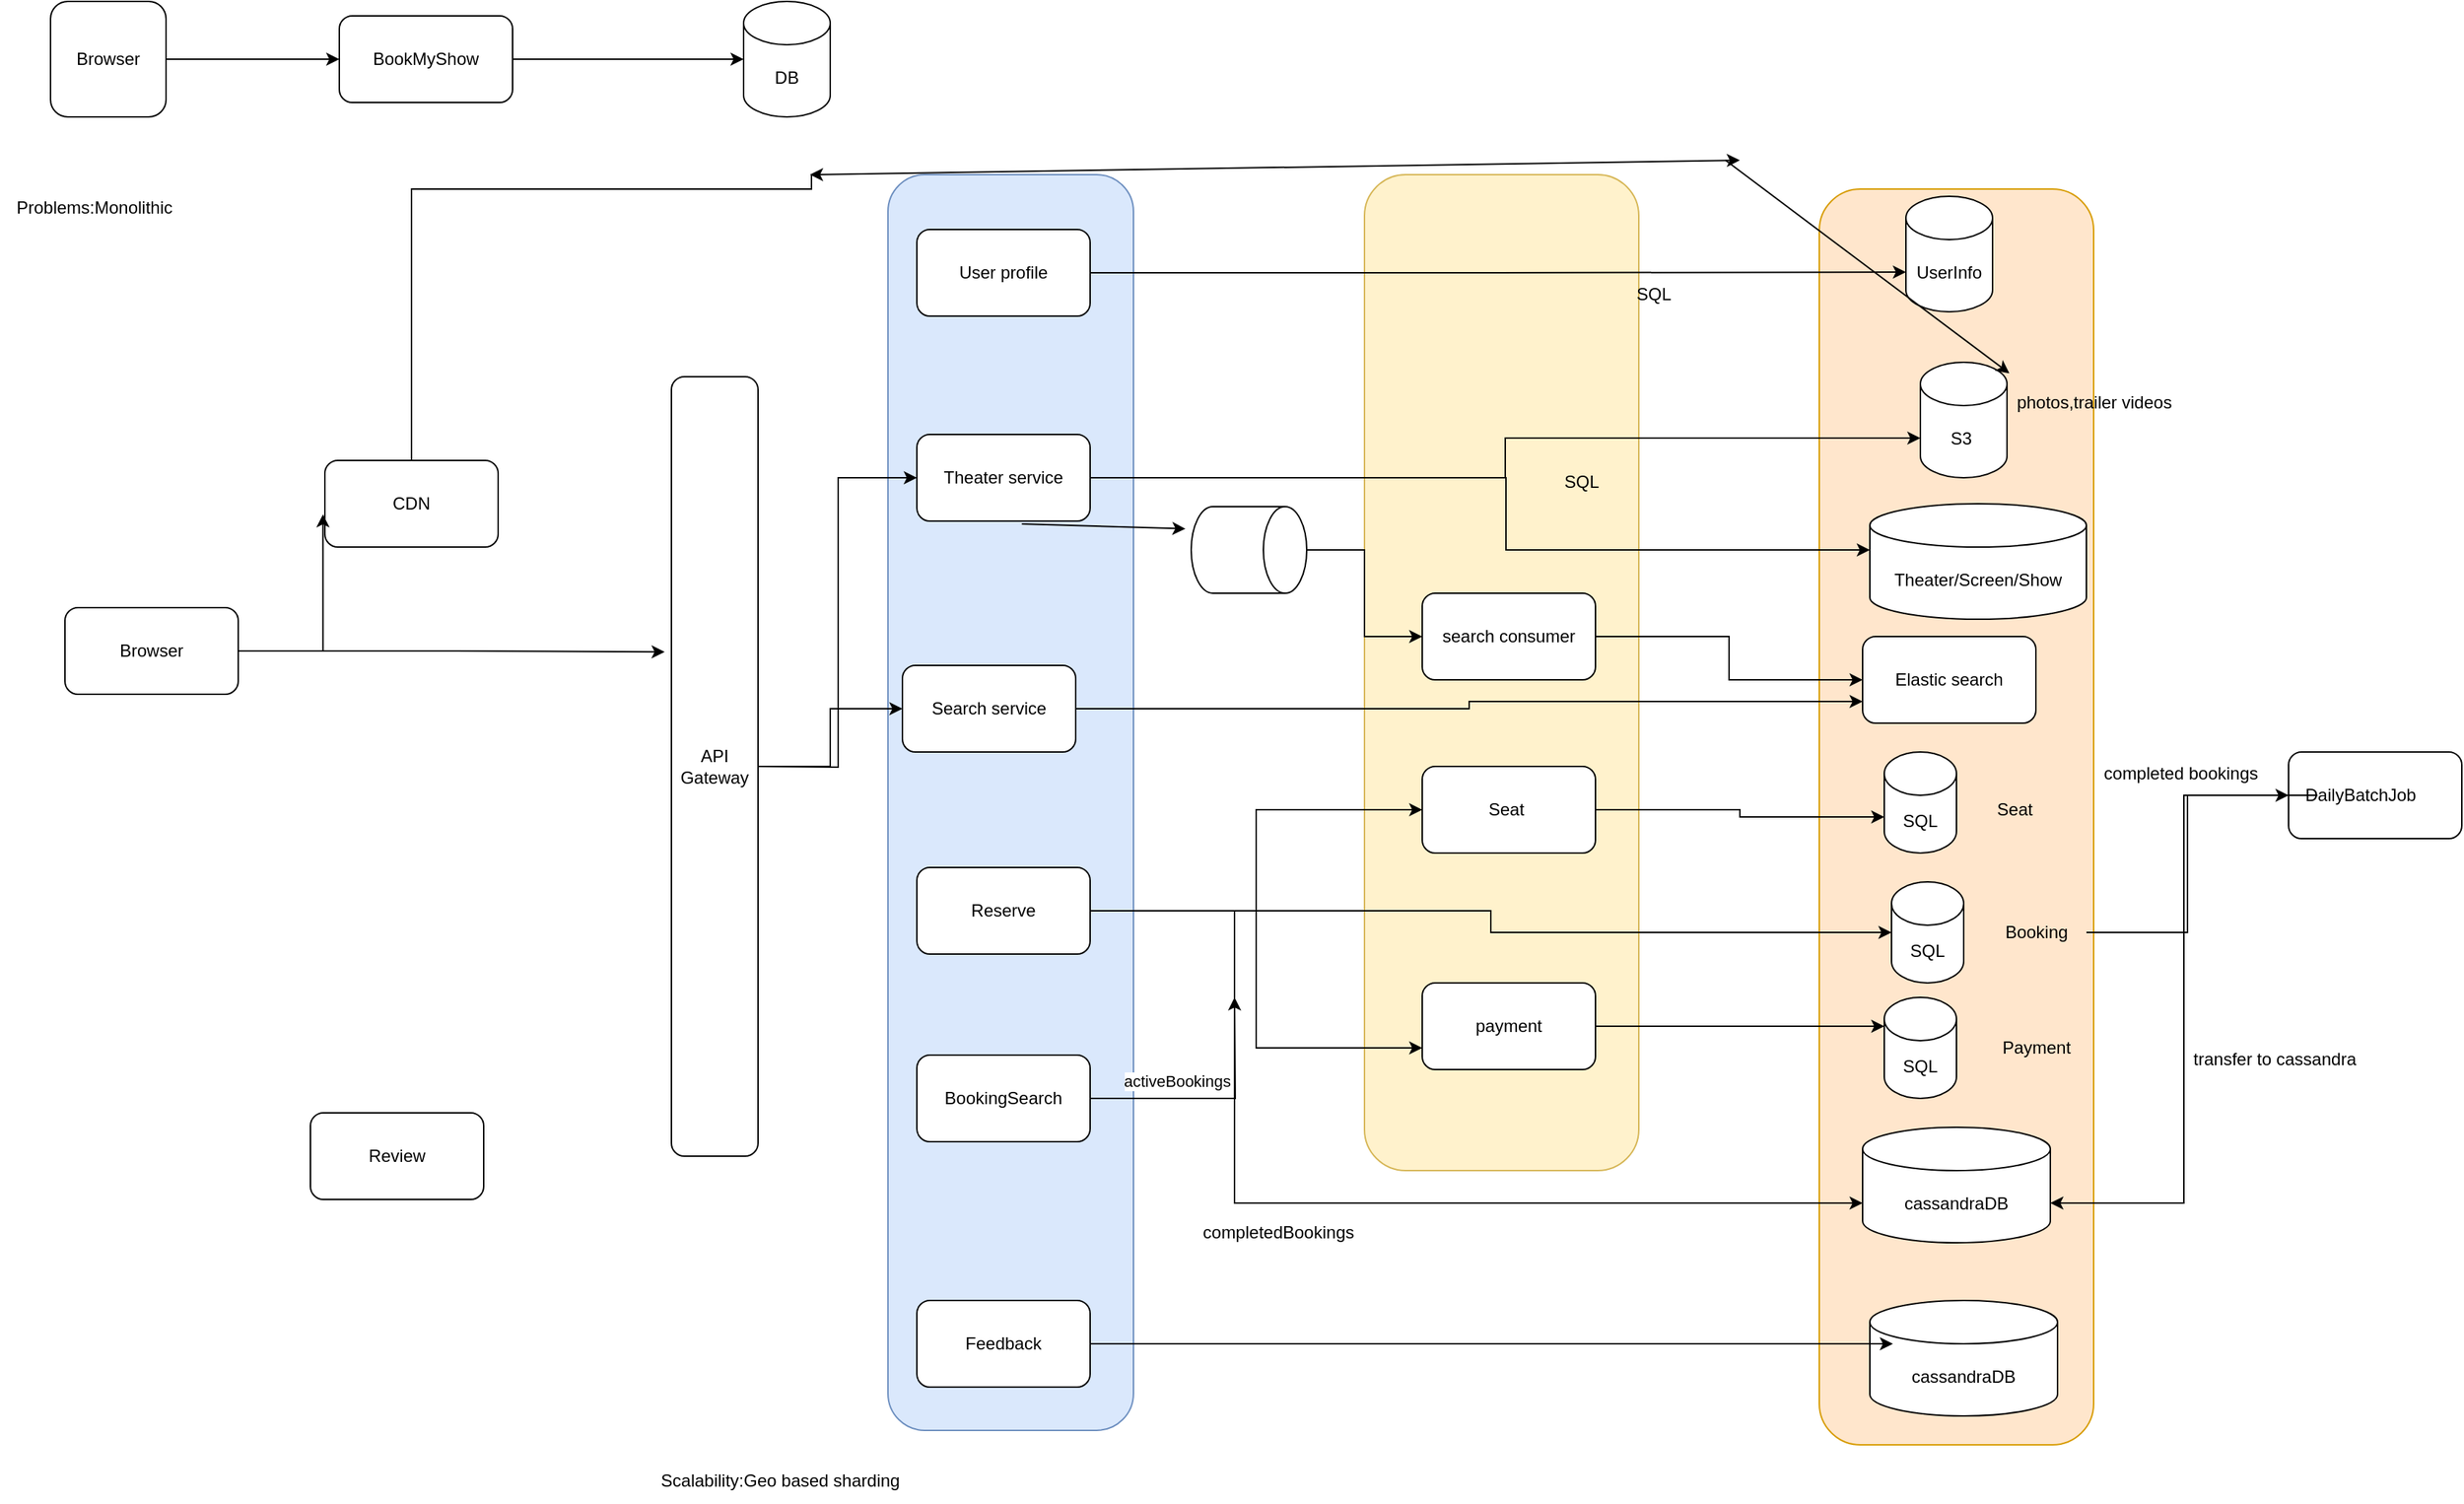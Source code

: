 <mxfile version="26.0.6">
  <diagram name="Page-1" id="o-n1tFOPhnPfM0DJSu6C">
    <mxGraphModel dx="794" dy="412" grid="1" gridSize="10" guides="1" tooltips="1" connect="1" arrows="1" fold="1" page="1" pageScale="1" pageWidth="3300" pageHeight="2300" math="0" shadow="0">
      <root>
        <mxCell id="0" />
        <mxCell id="1" parent="0" />
        <mxCell id="7WMiF16j-ZwpSi8MyvZR-64" value="" style="rounded=1;whiteSpace=wrap;html=1;fillColor=#ffe6cc;strokeColor=#d79b00;" vertex="1" parent="1">
          <mxGeometry x="1305" y="230" width="190" height="870" as="geometry" />
        </mxCell>
        <mxCell id="7WMiF16j-ZwpSi8MyvZR-60" value="" style="rounded=1;whiteSpace=wrap;html=1;fillColor=#fff2cc;strokeColor=#d6b656;" vertex="1" parent="1">
          <mxGeometry x="990" y="220" width="190" height="690" as="geometry" />
        </mxCell>
        <mxCell id="7WMiF16j-ZwpSi8MyvZR-59" value="" style="rounded=1;whiteSpace=wrap;html=1;fillColor=#dae8fc;strokeColor=#6c8ebf;" vertex="1" parent="1">
          <mxGeometry x="660" y="220" width="170" height="870" as="geometry" />
        </mxCell>
        <mxCell id="7WMiF16j-ZwpSi8MyvZR-3" style="edgeStyle=orthogonalEdgeStyle;rounded=0;orthogonalLoop=1;jettySize=auto;html=1;" edge="1" parent="1" source="7WMiF16j-ZwpSi8MyvZR-2" target="7WMiF16j-ZwpSi8MyvZR-4">
          <mxGeometry relative="1" as="geometry">
            <mxPoint x="310" y="140" as="targetPoint" />
          </mxGeometry>
        </mxCell>
        <mxCell id="7WMiF16j-ZwpSi8MyvZR-2" value="Browser" style="rounded=1;whiteSpace=wrap;html=1;" vertex="1" parent="1">
          <mxGeometry x="80" y="100" width="80" height="80" as="geometry" />
        </mxCell>
        <mxCell id="7WMiF16j-ZwpSi8MyvZR-7" style="edgeStyle=orthogonalEdgeStyle;rounded=0;orthogonalLoop=1;jettySize=auto;html=1;entryX=0;entryY=0.5;entryDx=0;entryDy=0;" edge="1" parent="1" source="7WMiF16j-ZwpSi8MyvZR-4">
          <mxGeometry relative="1" as="geometry">
            <mxPoint x="560" y="140" as="targetPoint" />
          </mxGeometry>
        </mxCell>
        <mxCell id="7WMiF16j-ZwpSi8MyvZR-4" value="BookMyShow" style="rounded=1;whiteSpace=wrap;html=1;" vertex="1" parent="1">
          <mxGeometry x="280" y="110" width="120" height="60" as="geometry" />
        </mxCell>
        <mxCell id="7WMiF16j-ZwpSi8MyvZR-8" value="DB" style="shape=cylinder3;whiteSpace=wrap;html=1;boundedLbl=1;backgroundOutline=1;size=15;" vertex="1" parent="1">
          <mxGeometry x="560" y="100" width="60" height="80" as="geometry" />
        </mxCell>
        <mxCell id="7WMiF16j-ZwpSi8MyvZR-9" value="Problems:Monolithic" style="text;html=1;align=center;verticalAlign=middle;resizable=0;points=[];autosize=1;strokeColor=none;fillColor=none;" vertex="1" parent="1">
          <mxGeometry x="45" y="228" width="130" height="30" as="geometry" />
        </mxCell>
        <mxCell id="7WMiF16j-ZwpSi8MyvZR-20" style="edgeStyle=orthogonalEdgeStyle;rounded=0;orthogonalLoop=1;jettySize=auto;html=1;" edge="1" parent="1" source="7WMiF16j-ZwpSi8MyvZR-10" target="7WMiF16j-ZwpSi8MyvZR-21">
          <mxGeometry relative="1" as="geometry">
            <mxPoint x="1050" y="310" as="targetPoint" />
            <Array as="points">
              <mxPoint x="1088" y="430" />
              <mxPoint x="1088" y="480" />
            </Array>
          </mxGeometry>
        </mxCell>
        <mxCell id="7WMiF16j-ZwpSi8MyvZR-10" value="Theater service" style="rounded=1;whiteSpace=wrap;html=1;" vertex="1" parent="1">
          <mxGeometry x="680" y="400" width="120" height="60" as="geometry" />
        </mxCell>
        <mxCell id="7WMiF16j-ZwpSi8MyvZR-11" value="Search service" style="rounded=1;whiteSpace=wrap;html=1;" vertex="1" parent="1">
          <mxGeometry x="670" y="560" width="120" height="60" as="geometry" />
        </mxCell>
        <mxCell id="7WMiF16j-ZwpSi8MyvZR-61" style="edgeStyle=orthogonalEdgeStyle;rounded=0;orthogonalLoop=1;jettySize=auto;html=1;entryX=0;entryY=0.5;entryDx=0;entryDy=0;" edge="1" parent="1" source="7WMiF16j-ZwpSi8MyvZR-12" target="7WMiF16j-ZwpSi8MyvZR-13">
          <mxGeometry relative="1" as="geometry" />
        </mxCell>
        <mxCell id="7WMiF16j-ZwpSi8MyvZR-63" style="edgeStyle=orthogonalEdgeStyle;rounded=0;orthogonalLoop=1;jettySize=auto;html=1;entryX=0;entryY=0.75;entryDx=0;entryDy=0;" edge="1" parent="1" source="7WMiF16j-ZwpSi8MyvZR-12" target="7WMiF16j-ZwpSi8MyvZR-14">
          <mxGeometry relative="1" as="geometry" />
        </mxCell>
        <mxCell id="7WMiF16j-ZwpSi8MyvZR-12" value="Reserve" style="rounded=1;whiteSpace=wrap;html=1;" vertex="1" parent="1">
          <mxGeometry x="680" y="700" width="120" height="60" as="geometry" />
        </mxCell>
        <mxCell id="7WMiF16j-ZwpSi8MyvZR-47" style="edgeStyle=orthogonalEdgeStyle;rounded=0;orthogonalLoop=1;jettySize=auto;html=1;entryX=0;entryY=0;entryDx=0;entryDy=45;entryPerimeter=0;" edge="1" parent="1" source="7WMiF16j-ZwpSi8MyvZR-13" target="7WMiF16j-ZwpSi8MyvZR-52">
          <mxGeometry relative="1" as="geometry">
            <mxPoint x="1270" y="660" as="targetPoint" />
          </mxGeometry>
        </mxCell>
        <mxCell id="7WMiF16j-ZwpSi8MyvZR-13" value="Seat&amp;nbsp;" style="rounded=1;whiteSpace=wrap;html=1;" vertex="1" parent="1">
          <mxGeometry x="1030" y="630" width="120" height="60" as="geometry" />
        </mxCell>
        <mxCell id="7WMiF16j-ZwpSi8MyvZR-49" style="edgeStyle=orthogonalEdgeStyle;rounded=0;orthogonalLoop=1;jettySize=auto;html=1;" edge="1" parent="1" source="7WMiF16j-ZwpSi8MyvZR-14" target="7WMiF16j-ZwpSi8MyvZR-50">
          <mxGeometry relative="1" as="geometry">
            <mxPoint x="1270" y="800" as="targetPoint" />
            <Array as="points">
              <mxPoint x="1120" y="815" />
              <mxPoint x="1120" y="815" />
            </Array>
          </mxGeometry>
        </mxCell>
        <mxCell id="7WMiF16j-ZwpSi8MyvZR-14" value="payment" style="rounded=1;whiteSpace=wrap;html=1;" vertex="1" parent="1">
          <mxGeometry x="1030" y="780" width="120" height="60" as="geometry" />
        </mxCell>
        <mxCell id="7WMiF16j-ZwpSi8MyvZR-17" value="Review" style="rounded=1;whiteSpace=wrap;html=1;" vertex="1" parent="1">
          <mxGeometry x="260" y="870" width="120" height="60" as="geometry" />
        </mxCell>
        <mxCell id="7WMiF16j-ZwpSi8MyvZR-19" style="edgeStyle=orthogonalEdgeStyle;rounded=0;orthogonalLoop=1;jettySize=auto;html=1;entryX=0;entryY=0.5;entryDx=0;entryDy=0;" edge="1" parent="1" target="7WMiF16j-ZwpSi8MyvZR-10">
          <mxGeometry relative="1" as="geometry">
            <mxPoint x="570" y="630" as="sourcePoint" />
          </mxGeometry>
        </mxCell>
        <mxCell id="7WMiF16j-ZwpSi8MyvZR-44" style="edgeStyle=orthogonalEdgeStyle;rounded=0;orthogonalLoop=1;jettySize=auto;html=1;entryX=0;entryY=0.5;entryDx=0;entryDy=0;" edge="1" parent="1" source="7WMiF16j-ZwpSi8MyvZR-18" target="7WMiF16j-ZwpSi8MyvZR-11">
          <mxGeometry relative="1" as="geometry" />
        </mxCell>
        <mxCell id="7WMiF16j-ZwpSi8MyvZR-18" value="API Gateway" style="rounded=1;whiteSpace=wrap;html=1;" vertex="1" parent="1">
          <mxGeometry x="510" y="360" width="60" height="540" as="geometry" />
        </mxCell>
        <mxCell id="7WMiF16j-ZwpSi8MyvZR-21" value="Theater/Screen/Show" style="shape=cylinder3;whiteSpace=wrap;html=1;boundedLbl=1;backgroundOutline=1;size=15;" vertex="1" parent="1">
          <mxGeometry x="1340" y="448" width="150" height="80" as="geometry" />
        </mxCell>
        <mxCell id="7WMiF16j-ZwpSi8MyvZR-22" value="User profile" style="rounded=1;whiteSpace=wrap;html=1;" vertex="1" parent="1">
          <mxGeometry x="680" y="258" width="120" height="60" as="geometry" />
        </mxCell>
        <mxCell id="7WMiF16j-ZwpSi8MyvZR-24" value="UserInfo" style="shape=cylinder3;whiteSpace=wrap;html=1;boundedLbl=1;backgroundOutline=1;size=15;" vertex="1" parent="1">
          <mxGeometry x="1365" y="235" width="60" height="80" as="geometry" />
        </mxCell>
        <mxCell id="7WMiF16j-ZwpSi8MyvZR-26" value="SQL" style="text;html=1;align=center;verticalAlign=middle;resizable=0;points=[];autosize=1;strokeColor=none;fillColor=none;" vertex="1" parent="1">
          <mxGeometry x="1115" y="418" width="50" height="30" as="geometry" />
        </mxCell>
        <mxCell id="7WMiF16j-ZwpSi8MyvZR-27" value="SQL" style="text;html=1;align=center;verticalAlign=middle;resizable=0;points=[];autosize=1;strokeColor=none;fillColor=none;" vertex="1" parent="1">
          <mxGeometry x="1165" y="288" width="50" height="30" as="geometry" />
        </mxCell>
        <mxCell id="7WMiF16j-ZwpSi8MyvZR-28" value="S3&amp;nbsp;" style="shape=cylinder3;whiteSpace=wrap;html=1;boundedLbl=1;backgroundOutline=1;size=15;" vertex="1" parent="1">
          <mxGeometry x="1375" y="350" width="60" height="80" as="geometry" />
        </mxCell>
        <mxCell id="7WMiF16j-ZwpSi8MyvZR-31" value="photos,trailer videos" style="text;html=1;align=center;verticalAlign=middle;resizable=0;points=[];autosize=1;strokeColor=none;fillColor=none;" vertex="1" parent="1">
          <mxGeometry x="1430" y="363" width="130" height="30" as="geometry" />
        </mxCell>
        <mxCell id="7WMiF16j-ZwpSi8MyvZR-34" style="edgeStyle=orthogonalEdgeStyle;rounded=0;orthogonalLoop=1;jettySize=auto;html=1;" edge="1" parent="1" source="7WMiF16j-ZwpSi8MyvZR-33">
          <mxGeometry relative="1" as="geometry">
            <mxPoint x="606" y="220" as="targetPoint" />
            <Array as="points">
              <mxPoint x="330" y="230" />
              <mxPoint x="607" y="230" />
            </Array>
          </mxGeometry>
        </mxCell>
        <mxCell id="7WMiF16j-ZwpSi8MyvZR-33" value="CDN" style="rounded=1;whiteSpace=wrap;html=1;" vertex="1" parent="1">
          <mxGeometry x="270" y="418" width="120" height="60" as="geometry" />
        </mxCell>
        <mxCell id="7WMiF16j-ZwpSi8MyvZR-35" value="" style="endArrow=classic;html=1;rounded=0;" edge="1" parent="1">
          <mxGeometry width="50" height="50" relative="1" as="geometry">
            <mxPoint x="610" y="220" as="sourcePoint" />
            <mxPoint x="1250" y="210" as="targetPoint" />
          </mxGeometry>
        </mxCell>
        <mxCell id="7WMiF16j-ZwpSi8MyvZR-36" value="" style="endArrow=classic;html=1;rounded=0;entryX=0.051;entryY=-0.178;entryDx=0;entryDy=0;entryPerimeter=0;" edge="1" parent="1" target="7WMiF16j-ZwpSi8MyvZR-31">
          <mxGeometry width="50" height="50" relative="1" as="geometry">
            <mxPoint x="1240" y="210" as="sourcePoint" />
            <mxPoint x="970" y="350" as="targetPoint" />
          </mxGeometry>
        </mxCell>
        <mxCell id="7WMiF16j-ZwpSi8MyvZR-50" value="SQL" style="shape=cylinder3;whiteSpace=wrap;html=1;boundedLbl=1;backgroundOutline=1;size=15;" vertex="1" parent="1">
          <mxGeometry x="1350" y="790" width="50" height="70" as="geometry" />
        </mxCell>
        <mxCell id="7WMiF16j-ZwpSi8MyvZR-52" value="SQL" style="shape=cylinder3;whiteSpace=wrap;html=1;boundedLbl=1;backgroundOutline=1;size=15;" vertex="1" parent="1">
          <mxGeometry x="1350" y="620" width="50" height="70" as="geometry" />
        </mxCell>
        <mxCell id="7WMiF16j-ZwpSi8MyvZR-55" value="" style="edgeStyle=orthogonalEdgeStyle;rounded=0;orthogonalLoop=1;jettySize=auto;html=1;" edge="1" parent="1" source="7WMiF16j-ZwpSi8MyvZR-12" target="7WMiF16j-ZwpSi8MyvZR-54">
          <mxGeometry relative="1" as="geometry">
            <mxPoint x="1270" y="740" as="targetPoint" />
            <mxPoint x="820" y="740" as="sourcePoint" />
          </mxGeometry>
        </mxCell>
        <mxCell id="7WMiF16j-ZwpSi8MyvZR-85" value="activeBookings" style="edgeLabel;html=1;align=center;verticalAlign=middle;resizable=0;points=[];" vertex="1" connectable="0" parent="7WMiF16j-ZwpSi8MyvZR-55">
          <mxGeometry x="-0.421" y="8" relative="1" as="geometry">
            <mxPoint x="-105" y="126" as="offset" />
          </mxGeometry>
        </mxCell>
        <mxCell id="7WMiF16j-ZwpSi8MyvZR-54" value="SQL" style="shape=cylinder3;whiteSpace=wrap;html=1;boundedLbl=1;backgroundOutline=1;size=15;" vertex="1" parent="1">
          <mxGeometry x="1355" y="710" width="50" height="70" as="geometry" />
        </mxCell>
        <mxCell id="7WMiF16j-ZwpSi8MyvZR-56" value="Seat" style="text;html=1;align=center;verticalAlign=middle;resizable=0;points=[];autosize=1;strokeColor=none;fillColor=none;" vertex="1" parent="1">
          <mxGeometry x="1415" y="645" width="50" height="30" as="geometry" />
        </mxCell>
        <mxCell id="7WMiF16j-ZwpSi8MyvZR-81" style="edgeStyle=orthogonalEdgeStyle;rounded=0;orthogonalLoop=1;jettySize=auto;html=1;entryX=0;entryY=0.5;entryDx=0;entryDy=0;" edge="1" parent="1" source="7WMiF16j-ZwpSi8MyvZR-57" target="7WMiF16j-ZwpSi8MyvZR-76">
          <mxGeometry relative="1" as="geometry" />
        </mxCell>
        <mxCell id="7WMiF16j-ZwpSi8MyvZR-57" value="Booking" style="text;html=1;align=center;verticalAlign=middle;resizable=0;points=[];autosize=1;strokeColor=none;fillColor=none;" vertex="1" parent="1">
          <mxGeometry x="1420" y="730" width="70" height="30" as="geometry" />
        </mxCell>
        <mxCell id="7WMiF16j-ZwpSi8MyvZR-58" value="Payment" style="text;html=1;align=center;verticalAlign=middle;resizable=0;points=[];autosize=1;strokeColor=none;fillColor=none;" vertex="1" parent="1">
          <mxGeometry x="1420" y="810" width="70" height="30" as="geometry" />
        </mxCell>
        <mxCell id="7WMiF16j-ZwpSi8MyvZR-65" value="" style="edgeStyle=orthogonalEdgeStyle;rounded=0;orthogonalLoop=1;jettySize=auto;html=1;entryX=0;entryY=0;entryDx=0;entryDy=52.5;entryPerimeter=0;" edge="1" parent="1" source="7WMiF16j-ZwpSi8MyvZR-22" target="7WMiF16j-ZwpSi8MyvZR-24">
          <mxGeometry relative="1" as="geometry">
            <mxPoint x="800" y="288" as="sourcePoint" />
            <mxPoint x="1285" y="281" as="targetPoint" />
          </mxGeometry>
        </mxCell>
        <mxCell id="7WMiF16j-ZwpSi8MyvZR-66" style="edgeStyle=orthogonalEdgeStyle;rounded=0;orthogonalLoop=1;jettySize=auto;html=1;entryX=0;entryY=0;entryDx=0;entryDy=52.5;entryPerimeter=0;" edge="1" parent="1" source="7WMiF16j-ZwpSi8MyvZR-10" target="7WMiF16j-ZwpSi8MyvZR-28">
          <mxGeometry relative="1" as="geometry" />
        </mxCell>
        <mxCell id="7WMiF16j-ZwpSi8MyvZR-74" style="edgeStyle=orthogonalEdgeStyle;rounded=0;orthogonalLoop=1;jettySize=auto;html=1;" edge="1" parent="1" source="7WMiF16j-ZwpSi8MyvZR-67" target="7WMiF16j-ZwpSi8MyvZR-73">
          <mxGeometry relative="1" as="geometry" />
        </mxCell>
        <mxCell id="7WMiF16j-ZwpSi8MyvZR-67" value="search consumer" style="rounded=1;whiteSpace=wrap;html=1;" vertex="1" parent="1">
          <mxGeometry x="1030" y="510" width="120" height="60" as="geometry" />
        </mxCell>
        <mxCell id="7WMiF16j-ZwpSi8MyvZR-72" style="edgeStyle=orthogonalEdgeStyle;rounded=0;orthogonalLoop=1;jettySize=auto;html=1;" edge="1" parent="1" source="7WMiF16j-ZwpSi8MyvZR-68" target="7WMiF16j-ZwpSi8MyvZR-67">
          <mxGeometry relative="1" as="geometry" />
        </mxCell>
        <mxCell id="7WMiF16j-ZwpSi8MyvZR-68" value="" style="shape=cylinder3;whiteSpace=wrap;html=1;boundedLbl=1;backgroundOutline=1;size=15;rotation=90;" vertex="1" parent="1">
          <mxGeometry x="880" y="440" width="60" height="80" as="geometry" />
        </mxCell>
        <mxCell id="7WMiF16j-ZwpSi8MyvZR-71" value="" style="endArrow=classic;html=1;rounded=0;exitX=0.606;exitY=1.033;exitDx=0;exitDy=0;exitPerimeter=0;entryX=0.256;entryY=1.05;entryDx=0;entryDy=0;entryPerimeter=0;" edge="1" parent="1" source="7WMiF16j-ZwpSi8MyvZR-10" target="7WMiF16j-ZwpSi8MyvZR-68">
          <mxGeometry width="50" height="50" relative="1" as="geometry">
            <mxPoint x="1020" y="520" as="sourcePoint" />
            <mxPoint x="860" y="470" as="targetPoint" />
          </mxGeometry>
        </mxCell>
        <mxCell id="7WMiF16j-ZwpSi8MyvZR-73" value="Elastic search" style="rounded=1;whiteSpace=wrap;html=1;" vertex="1" parent="1">
          <mxGeometry x="1335" y="540" width="120" height="60" as="geometry" />
        </mxCell>
        <mxCell id="7WMiF16j-ZwpSi8MyvZR-75" style="edgeStyle=orthogonalEdgeStyle;rounded=0;orthogonalLoop=1;jettySize=auto;html=1;entryX=0;entryY=0.75;entryDx=0;entryDy=0;" edge="1" parent="1" source="7WMiF16j-ZwpSi8MyvZR-11" target="7WMiF16j-ZwpSi8MyvZR-73">
          <mxGeometry relative="1" as="geometry" />
        </mxCell>
        <mxCell id="7WMiF16j-ZwpSi8MyvZR-76" value="" style="rounded=1;whiteSpace=wrap;html=1;" vertex="1" parent="1">
          <mxGeometry x="1630" y="620" width="120" height="60" as="geometry" />
        </mxCell>
        <mxCell id="7WMiF16j-ZwpSi8MyvZR-77" value="DailyBatchJob" style="text;strokeColor=none;align=center;fillColor=none;html=1;verticalAlign=middle;whiteSpace=wrap;rounded=0;" vertex="1" parent="1">
          <mxGeometry x="1650" y="635" width="60" height="30" as="geometry" />
        </mxCell>
        <mxCell id="7WMiF16j-ZwpSi8MyvZR-78" value="cassandraDB" style="shape=cylinder3;whiteSpace=wrap;html=1;boundedLbl=1;backgroundOutline=1;size=15;" vertex="1" parent="1">
          <mxGeometry x="1335" y="880" width="130" height="80" as="geometry" />
        </mxCell>
        <mxCell id="7WMiF16j-ZwpSi8MyvZR-82" style="edgeStyle=orthogonalEdgeStyle;rounded=0;orthogonalLoop=1;jettySize=auto;html=1;entryX=1;entryY=0;entryDx=0;entryDy=52.5;entryPerimeter=0;" edge="1" parent="1" source="7WMiF16j-ZwpSi8MyvZR-77" target="7WMiF16j-ZwpSi8MyvZR-78">
          <mxGeometry relative="1" as="geometry" />
        </mxCell>
        <mxCell id="7WMiF16j-ZwpSi8MyvZR-83" value="completed bookings" style="text;html=1;align=center;verticalAlign=middle;resizable=0;points=[];autosize=1;strokeColor=none;fillColor=none;" vertex="1" parent="1">
          <mxGeometry x="1490" y="620" width="130" height="30" as="geometry" />
        </mxCell>
        <mxCell id="7WMiF16j-ZwpSi8MyvZR-84" value="transfer to cassandra" style="text;html=1;align=center;verticalAlign=middle;resizable=0;points=[];autosize=1;strokeColor=none;fillColor=none;" vertex="1" parent="1">
          <mxGeometry x="1550" y="818" width="140" height="30" as="geometry" />
        </mxCell>
        <mxCell id="7WMiF16j-ZwpSi8MyvZR-86" style="edgeStyle=orthogonalEdgeStyle;rounded=0;orthogonalLoop=1;jettySize=auto;html=1;entryX=0;entryY=0;entryDx=0;entryDy=52.5;entryPerimeter=0;" edge="1" parent="1" source="7WMiF16j-ZwpSi8MyvZR-12" target="7WMiF16j-ZwpSi8MyvZR-78">
          <mxGeometry relative="1" as="geometry">
            <Array as="points">
              <mxPoint x="900" y="730" />
              <mxPoint x="900" y="933" />
            </Array>
          </mxGeometry>
        </mxCell>
        <mxCell id="7WMiF16j-ZwpSi8MyvZR-89" style="edgeStyle=orthogonalEdgeStyle;rounded=0;orthogonalLoop=1;jettySize=auto;html=1;" edge="1" parent="1" source="7WMiF16j-ZwpSi8MyvZR-88">
          <mxGeometry relative="1" as="geometry">
            <mxPoint x="900" y="790" as="targetPoint" />
          </mxGeometry>
        </mxCell>
        <mxCell id="7WMiF16j-ZwpSi8MyvZR-88" value="BookingSearch" style="rounded=1;whiteSpace=wrap;html=1;" vertex="1" parent="1">
          <mxGeometry x="680" y="830" width="120" height="60" as="geometry" />
        </mxCell>
        <mxCell id="7WMiF16j-ZwpSi8MyvZR-90" value="completedBookings" style="text;html=1;align=center;verticalAlign=middle;resizable=0;points=[];autosize=1;strokeColor=none;fillColor=none;" vertex="1" parent="1">
          <mxGeometry x="865" y="938" width="130" height="30" as="geometry" />
        </mxCell>
        <mxCell id="7WMiF16j-ZwpSi8MyvZR-91" value="Browser" style="rounded=1;whiteSpace=wrap;html=1;" vertex="1" parent="1">
          <mxGeometry x="90" y="520" width="120" height="60" as="geometry" />
        </mxCell>
        <mxCell id="7WMiF16j-ZwpSi8MyvZR-92" style="edgeStyle=orthogonalEdgeStyle;rounded=0;orthogonalLoop=1;jettySize=auto;html=1;entryX=-0.011;entryY=0.622;entryDx=0;entryDy=0;entryPerimeter=0;" edge="1" parent="1" source="7WMiF16j-ZwpSi8MyvZR-91" target="7WMiF16j-ZwpSi8MyvZR-33">
          <mxGeometry relative="1" as="geometry" />
        </mxCell>
        <mxCell id="7WMiF16j-ZwpSi8MyvZR-93" style="edgeStyle=orthogonalEdgeStyle;rounded=0;orthogonalLoop=1;jettySize=auto;html=1;entryX=-0.078;entryY=0.353;entryDx=0;entryDy=0;entryPerimeter=0;" edge="1" parent="1" source="7WMiF16j-ZwpSi8MyvZR-91" target="7WMiF16j-ZwpSi8MyvZR-18">
          <mxGeometry relative="1" as="geometry" />
        </mxCell>
        <mxCell id="7WMiF16j-ZwpSi8MyvZR-94" value="Scalability:Geo based sharding" style="text;html=1;align=center;verticalAlign=middle;resizable=0;points=[];autosize=1;strokeColor=none;fillColor=none;" vertex="1" parent="1">
          <mxGeometry x="490" y="1110" width="190" height="30" as="geometry" />
        </mxCell>
        <mxCell id="7WMiF16j-ZwpSi8MyvZR-95" value="Feedback" style="rounded=1;whiteSpace=wrap;html=1;" vertex="1" parent="1">
          <mxGeometry x="680" y="1000" width="120" height="60" as="geometry" />
        </mxCell>
        <mxCell id="7WMiF16j-ZwpSi8MyvZR-96" value="cassandraDB" style="shape=cylinder3;whiteSpace=wrap;html=1;boundedLbl=1;backgroundOutline=1;size=15;" vertex="1" parent="1">
          <mxGeometry x="1340" y="1000" width="130" height="80" as="geometry" />
        </mxCell>
        <mxCell id="7WMiF16j-ZwpSi8MyvZR-97" style="edgeStyle=orthogonalEdgeStyle;rounded=0;orthogonalLoop=1;jettySize=auto;html=1;entryX=0.123;entryY=0.375;entryDx=0;entryDy=0;entryPerimeter=0;" edge="1" parent="1" source="7WMiF16j-ZwpSi8MyvZR-95" target="7WMiF16j-ZwpSi8MyvZR-96">
          <mxGeometry relative="1" as="geometry" />
        </mxCell>
      </root>
    </mxGraphModel>
  </diagram>
</mxfile>
